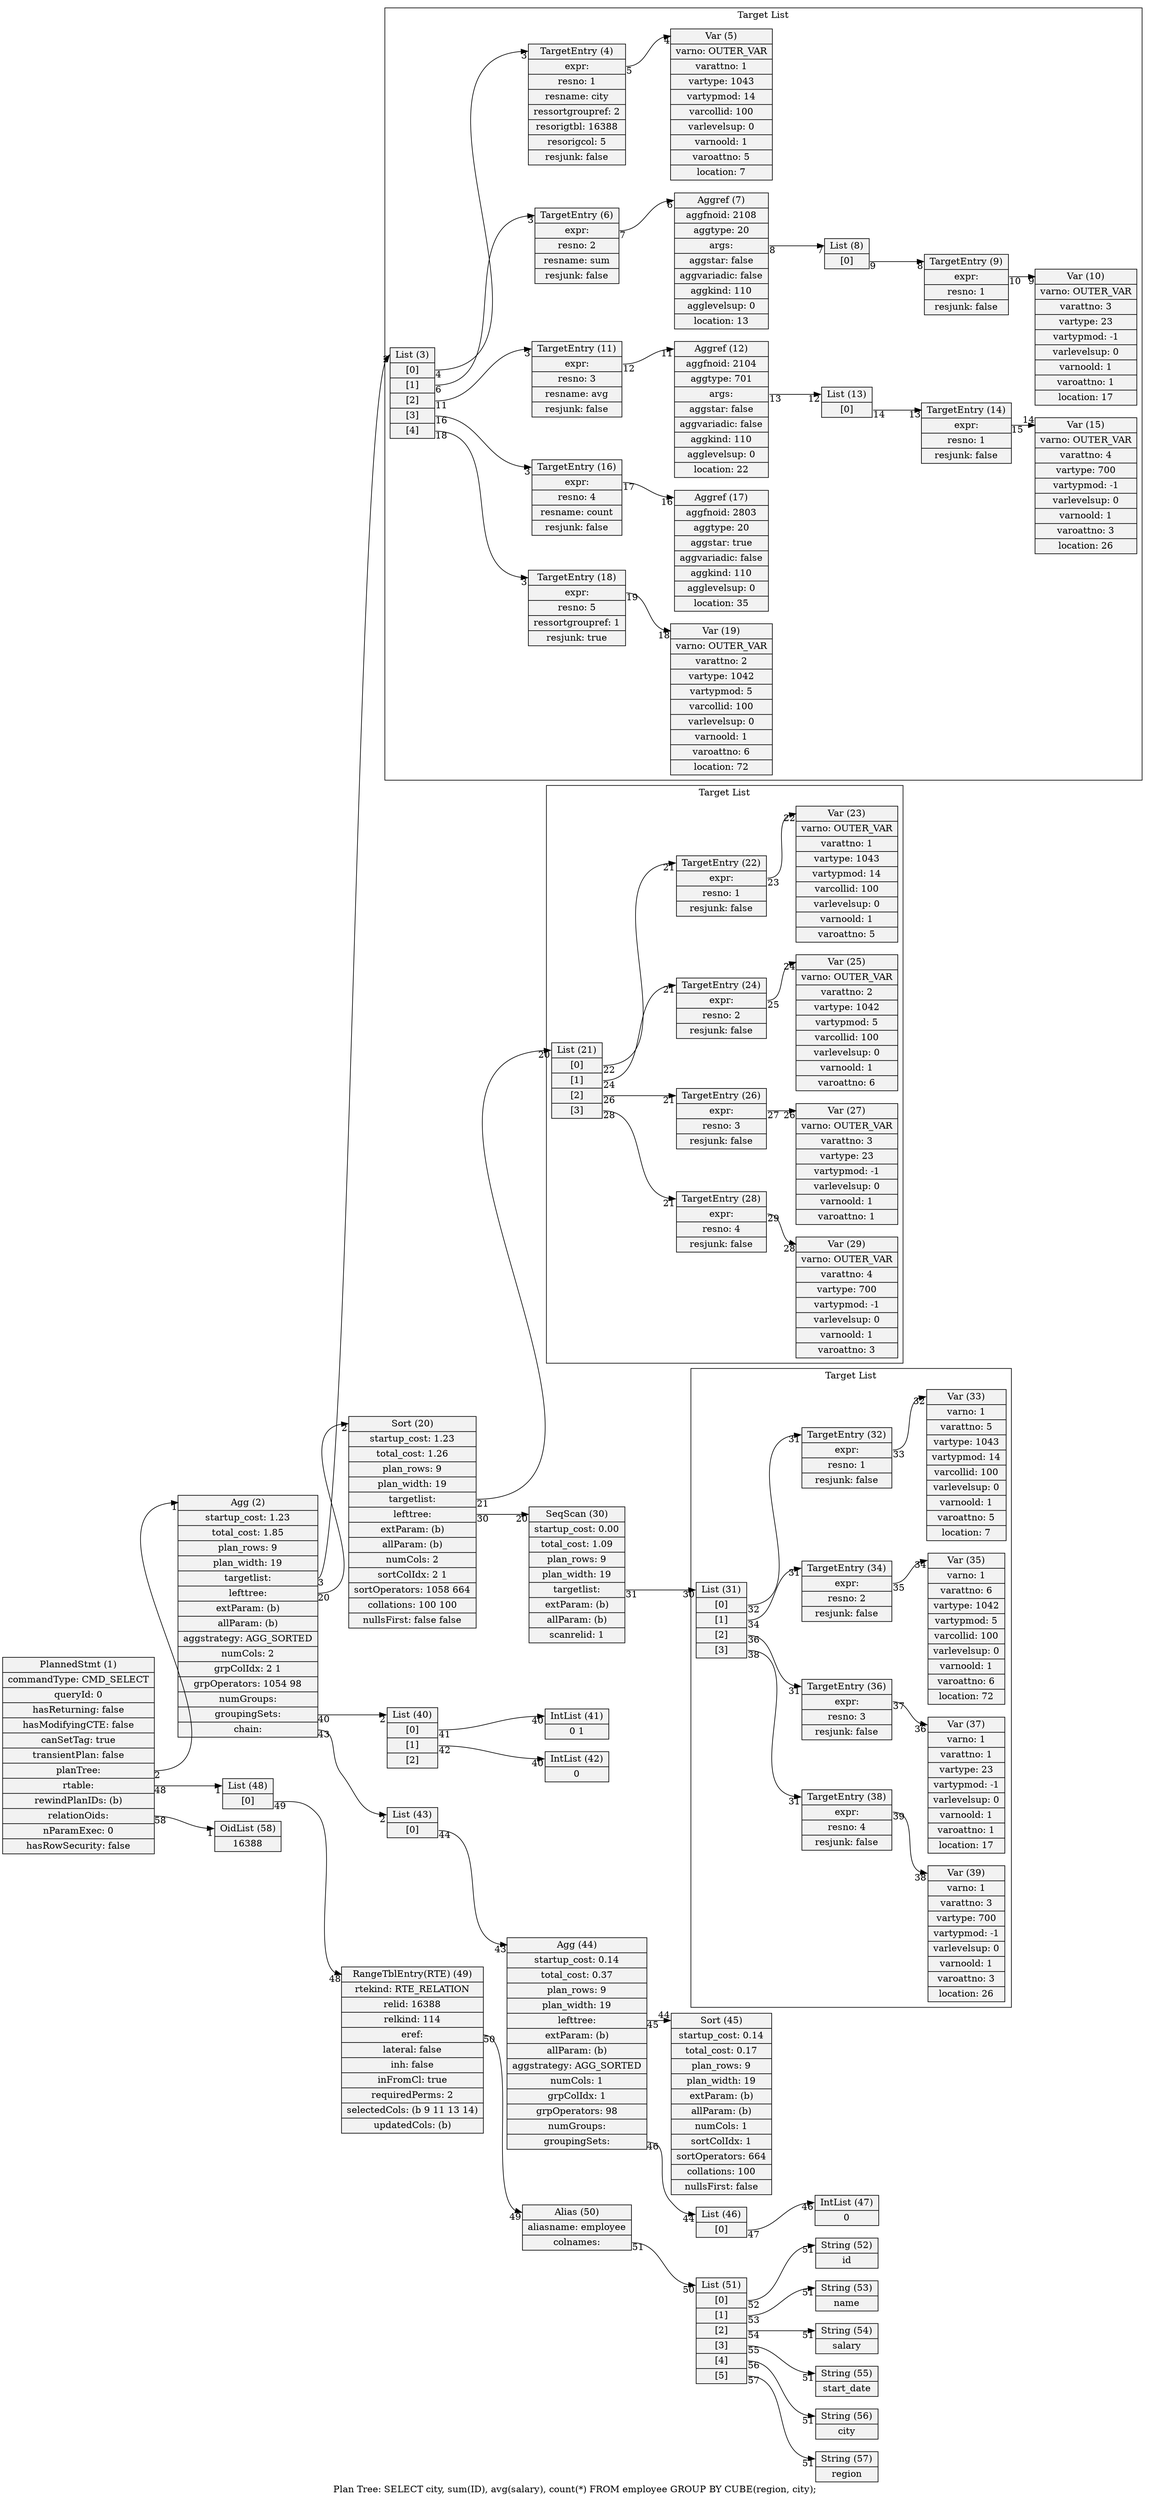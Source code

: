 digraph {
graph [rankdir = "LR", label = "Plan Tree: SELECT city, sum(ID), avg(salary), count(*) FROM employee GROUP BY CUBE(region, city);"]
node  [shape=record,style=filled,fillcolor=gray95]
edge  [arrowtail=empty]
20[label = "<head> Sort (20)|startup_cost: 1.23|total_cost: 1.26|plan_rows: 9|plan_width: 19|<targetlist> targetlist: |<lefttree> lefttree: |extParam: (b)|allParam: (b)|numCols: 2|sortColIdx: 2 1|sortOperators: 1058 664|collations: 100 100|nullsFirst: false false"]
50[label = "<head> Alias (50)|aliasname: employee|<colnames> colnames: "]
52[label = "<head> String (52)|id"]
51[label = "<head> List (51)|<1> [0]|<2> [1]|<3> [2]|<4> [3]|<5> [4]|<6> [5]"]
53[label = "<head> String (53)|name"]
54[label = "<head> String (54)|salary"]
55[label = "<head> String (55)|start_date"]
56[label = "<head> String (56)|city"]
57[label = "<head> String (57)|region"]
40[label = "<head> List (40)|<1> [0]|<2> [1]|<3> [2]"]
42[label = "<head> IntList (42)|0 "]
41[label = "<head> IntList (41)|0 1 "]
47[label = "<head> IntList (47)|0 "]
46[label = "<head> List (46)|<1> [0]"]
30[label = "<head> SeqScan (30)|startup_cost: 0.00|total_cost: 1.09|plan_rows: 9|plan_width: 19|<targetlist> targetlist: |extParam: (b)|allParam: (b)|scanrelid: 1"]
45[label = "<head> Sort (45)|startup_cost: 0.14|total_cost: 0.17|plan_rows: 9|plan_width: 19|extParam: (b)|allParam: (b)|numCols: 1|sortColIdx: 1|sortOperators: 664|collations: 100|nullsFirst: false"]
44[label = "<head> Agg (44)|startup_cost: 0.14|total_cost: 0.37|plan_rows: 9|plan_width: 19|<lefttree> lefttree: |extParam: (b)|allParam: (b)|aggstrategy: AGG_SORTED|numCols: 1|grpColIdx: 1|grpOperators: 98|numGroups: |<groupingSets> groupingSets: "]
43[label = "<head> List (43)|<1> [0]"]
2[label = "<head> Agg (2)|startup_cost: 1.23|total_cost: 1.85|plan_rows: 9|plan_width: 19|<targetlist> targetlist: |<lefttree> lefttree: |extParam: (b)|allParam: (b)|aggstrategy: AGG_SORTED|numCols: 2|grpColIdx: 2 1|grpOperators: 1054 98|numGroups: |<groupingSets> groupingSets: |<chain> chain: "]
49[label = "<head> RangeTblEntry(RTE) (49)|rtekind: RTE_RELATION|relid: 16388|relkind: 114|<eref> eref: |lateral: false|inh: false|inFromCl: true|requiredPerms: 2|selectedCols: (b 9 11 13 14)|updatedCols: (b)"]
48[label = "<head> List (48)|<1> [0]"]
58[label = "<head> OidList (58)|16388 "]
1[label = "<head> PlannedStmt (1)|commandType: CMD_SELECT|queryId: 0|hasReturning: false|hasModifyingCTE: false|canSetTag: true|transientPlan: false|<planTree> planTree: |<rtable> rtable: |rewindPlanIDs: (b)|<relationOids> relationOids: |nParamExec: 0|hasRowSecurity: false"]

20:lefttree -> 30:head [headlabel = "20", taillabel = "30"]
20:targetlist -> 21:head [headlabel = "20", taillabel = "21"]
50:colnames -> 51:head [headlabel = "50", taillabel = "51"]
51:1 -> 52:head [headlabel = "51", taillabel = "52"]
51:2 -> 53:head [headlabel = "51", taillabel = "53"]
51:3 -> 54:head [headlabel = "51", taillabel = "54"]
51:4 -> 55:head [headlabel = "51", taillabel = "55"]
51:5 -> 56:head [headlabel = "51", taillabel = "56"]
51:6 -> 57:head [headlabel = "51", taillabel = "57"]
40:2 -> 42:head [headlabel = "40", taillabel = "42"]
40:1 -> 41:head [headlabel = "40", taillabel = "41"]
46:1 -> 47:head [headlabel = "46", taillabel = "47"]
30:targetlist -> 31:head [headlabel = "30", taillabel = "31"]
44:groupingSets -> 46:head [headlabel = "44", taillabel = "46"]
44:lefttree -> 45:head [headlabel = "44", taillabel = "45"]
43:1 -> 44:head [headlabel = "43", taillabel = "44"]
2:lefttree -> 20:head [headlabel = "2", taillabel = "20"]
2:groupingSets -> 40:head [headlabel = "2", taillabel = "40"]
2:chain -> 43:head [headlabel = "2", taillabel = "43"]
2:targetlist -> 3:head [headlabel = "2", taillabel = "3"]
49:eref -> 50:head [headlabel = "49", taillabel = "50"]
48:1 -> 49:head [headlabel = "48", taillabel = "49"]
1:planTree -> 2:head [headlabel = "1", taillabel = "2"]
1:rtable -> 48:head [headlabel = "1", taillabel = "48"]
1:relationOids -> 58:head [headlabel = "1", taillabel = "58"]

subgraph cluster_0 {
	label = "Target List";
	33[label = "<head> Var (33)|varno: 1|varattno: 5|vartype: 1043|vartypmod: 14|varcollid: 100|varlevelsup: 0|varnoold: 1|varoattno: 5|location: 7"]
	35[label = "<head> Var (35)|varno: 1|varattno: 6|vartype: 1042|vartypmod: 5|varcollid: 100|varlevelsup: 0|varnoold: 1|varoattno: 6|location: 72"]
	34[label = "<head> TargetEntry (34)|<expr> expr: |resno: 2|resjunk: false"]
	32[label = "<head> TargetEntry (32)|<expr> expr: |resno: 1|resjunk: false"]
	37[label = "<head> Var (37)|varno: 1|varattno: 1|vartype: 23|vartypmod: -1|varlevelsup: 0|varnoold: 1|varoattno: 1|location: 17"]
	36[label = "<head> TargetEntry (36)|<expr> expr: |resno: 3|resjunk: false"]
	31[label = "<head> List (31)|<1> [0]|<2> [1]|<3> [2]|<4> [3]"]
	39[label = "<head> Var (39)|varno: 1|varattno: 3|vartype: 700|vartypmod: -1|varlevelsup: 0|varnoold: 1|varoattno: 3|location: 26"]
	38[label = "<head> TargetEntry (38)|<expr> expr: |resno: 4|resjunk: false"]

	34:expr -> 35:head [headlabel = "34", taillabel = "35"]
	32:expr -> 33:head [headlabel = "32", taillabel = "33"]
	36:expr -> 37:head [headlabel = "36", taillabel = "37"]
	31:2 -> 34:head [headlabel = "31", taillabel = "34"]
	31:1 -> 32:head [headlabel = "31", taillabel = "32"]
	31:3 -> 36:head [headlabel = "31", taillabel = "36"]
	31:4 -> 38:head [headlabel = "31", taillabel = "38"]
	38:expr -> 39:head [headlabel = "38", taillabel = "39"]
}

subgraph cluster_1 {
	label = "Target List";
	5[label = "<head> Var (5)|varno: OUTER_VAR|varattno: 1|vartype: 1043|vartypmod: 14|varcollid: 100|varlevelsup: 0|varnoold: 1|varoattno: 5|location: 7"]
	4[label = "<head> TargetEntry (4)|<expr> expr: |resno: 1|resname: city|ressortgroupref: 2|resorigtbl: 16388|resorigcol: 5|resjunk: false"]
	3[label = "<head> List (3)|<1> [0]|<2> [1]|<3> [2]|<4> [3]|<5> [4]"]
	7[label = "<head> Aggref (7)|aggfnoid: 2108|aggtype: 20|<args> args: |aggstar: false|aggvariadic: false|aggkind: 110|agglevelsup: 0|location: 13"]
	9[label = "<head> TargetEntry (9)|<expr> expr: |resno: 1|resjunk: false"]
	10[label = "<head> Var (10)|varno: OUTER_VAR|varattno: 3|vartype: 23|vartypmod: -1|varlevelsup: 0|varnoold: 1|varoattno: 1|location: 17"]
	8[label = "<head> List (8)|<1> [0]"]
	6[label = "<head> TargetEntry (6)|<expr> expr: |resno: 2|resname: sum|resjunk: false"]
	12[label = "<head> Aggref (12)|aggfnoid: 2104|aggtype: 701|<args> args: |aggstar: false|aggvariadic: false|aggkind: 110|agglevelsup: 0|location: 22"]
	14[label = "<head> TargetEntry (14)|<expr> expr: |resno: 1|resjunk: false"]
	15[label = "<head> Var (15)|varno: OUTER_VAR|varattno: 4|vartype: 700|vartypmod: -1|varlevelsup: 0|varnoold: 1|varoattno: 3|location: 26"]
	13[label = "<head> List (13)|<1> [0]"]
	11[label = "<head> TargetEntry (11)|<expr> expr: |resno: 3|resname: avg|resjunk: false"]
	17[label = "<head> Aggref (17)|aggfnoid: 2803|aggtype: 20|aggstar: true|aggvariadic: false|aggkind: 110|agglevelsup: 0|location: 35"]
	16[label = "<head> TargetEntry (16)|<expr> expr: |resno: 4|resname: count|resjunk: false"]
	19[label = "<head> Var (19)|varno: OUTER_VAR|varattno: 2|vartype: 1042|vartypmod: 5|varcollid: 100|varlevelsup: 0|varnoold: 1|varoattno: 6|location: 72"]
	18[label = "<head> TargetEntry (18)|<expr> expr: |resno: 5|ressortgroupref: 1|resjunk: true"]

	4:expr -> 5:head [headlabel = "4", taillabel = "5"]
	3:1 -> 4:head [headlabel = "3", taillabel = "4"]
	3:2 -> 6:head [headlabel = "3", taillabel = "6"]
	3:3 -> 11:head [headlabel = "3", taillabel = "11"]
	3:4 -> 16:head [headlabel = "3", taillabel = "16"]
	3:5 -> 18:head [headlabel = "3", taillabel = "18"]
	7:args -> 8:head [headlabel = "7", taillabel = "8"]
	9:expr -> 10:head [headlabel = "9", taillabel = "10"]
	8:1 -> 9:head [headlabel = "8", taillabel = "9"]
	6:expr -> 7:head [headlabel = "6", taillabel = "7"]
	12:args -> 13:head [headlabel = "12", taillabel = "13"]
	14:expr -> 15:head [headlabel = "14", taillabel = "15"]
	13:1 -> 14:head [headlabel = "13", taillabel = "14"]
	11:expr -> 12:head [headlabel = "11", taillabel = "12"]
	16:expr -> 17:head [headlabel = "16", taillabel = "17"]
	18:expr -> 19:head [headlabel = "18", taillabel = "19"]
}

subgraph cluster_2 {
	label = "Target List";
	23[label = "<head> Var (23)|varno: OUTER_VAR|varattno: 1|vartype: 1043|vartypmod: 14|varcollid: 100|varlevelsup: 0|varnoold: 1|varoattno: 5"]
	22[label = "<head> TargetEntry (22)|<expr> expr: |resno: 1|resjunk: false"]
	21[label = "<head> List (21)|<1> [0]|<2> [1]|<3> [2]|<4> [3]"]
	25[label = "<head> Var (25)|varno: OUTER_VAR|varattno: 2|vartype: 1042|vartypmod: 5|varcollid: 100|varlevelsup: 0|varnoold: 1|varoattno: 6"]
	24[label = "<head> TargetEntry (24)|<expr> expr: |resno: 2|resjunk: false"]
	27[label = "<head> Var (27)|varno: OUTER_VAR|varattno: 3|vartype: 23|vartypmod: -1|varlevelsup: 0|varnoold: 1|varoattno: 1"]
	26[label = "<head> TargetEntry (26)|<expr> expr: |resno: 3|resjunk: false"]
	29[label = "<head> Var (29)|varno: OUTER_VAR|varattno: 4|vartype: 700|vartypmod: -1|varlevelsup: 0|varnoold: 1|varoattno: 3"]
	28[label = "<head> TargetEntry (28)|<expr> expr: |resno: 4|resjunk: false"]

	22:expr -> 23:head [headlabel = "22", taillabel = "23"]
	21:1 -> 22:head [headlabel = "21", taillabel = "22"]
	21:2 -> 24:head [headlabel = "21", taillabel = "24"]
	21:3 -> 26:head [headlabel = "21", taillabel = "26"]
	21:4 -> 28:head [headlabel = "21", taillabel = "28"]
	24:expr -> 25:head [headlabel = "24", taillabel = "25"]
	26:expr -> 27:head [headlabel = "26", taillabel = "27"]
	28:expr -> 29:head [headlabel = "28", taillabel = "29"]
}

}

